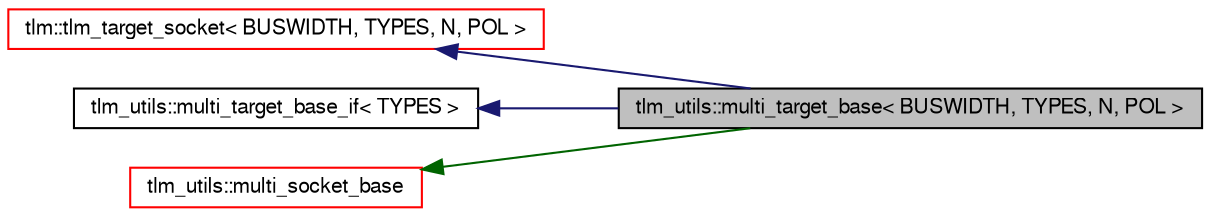 digraph G
{
  edge [fontname="FreeSans",fontsize="10",labelfontname="FreeSans",labelfontsize="10"];
  node [fontname="FreeSans",fontsize="10",shape=record];
  rankdir=LR;
  Node1 [label="tlm_utils::multi_target_base\< BUSWIDTH, TYPES, N, POL \>",height=0.2,width=0.4,color="black", fillcolor="grey75", style="filled" fontcolor="black"];
  Node2 -> Node1 [dir=back,color="midnightblue",fontsize="10",style="solid",fontname="FreeSans"];
  Node2 [label="tlm::tlm_target_socket\< BUSWIDTH, TYPES, N, POL \>",height=0.2,width=0.4,color="red", fillcolor="white", style="filled",URL="$a00116.html"];
  Node3 -> Node1 [dir=back,color="midnightblue",fontsize="10",style="solid",fontname="FreeSans"];
  Node3 [label="tlm_utils::multi_target_base_if\< TYPES \>",height=0.2,width=0.4,color="black", fillcolor="white", style="filled",URL="$a00022.html"];
  Node4 -> Node1 [dir=back,color="darkgreen",fontsize="10",style="solid",fontname="FreeSans"];
  Node4 [label="tlm_utils::multi_socket_base",height=0.2,width=0.4,color="red", fillcolor="white", style="filled",URL="$a00020.html"];
}
